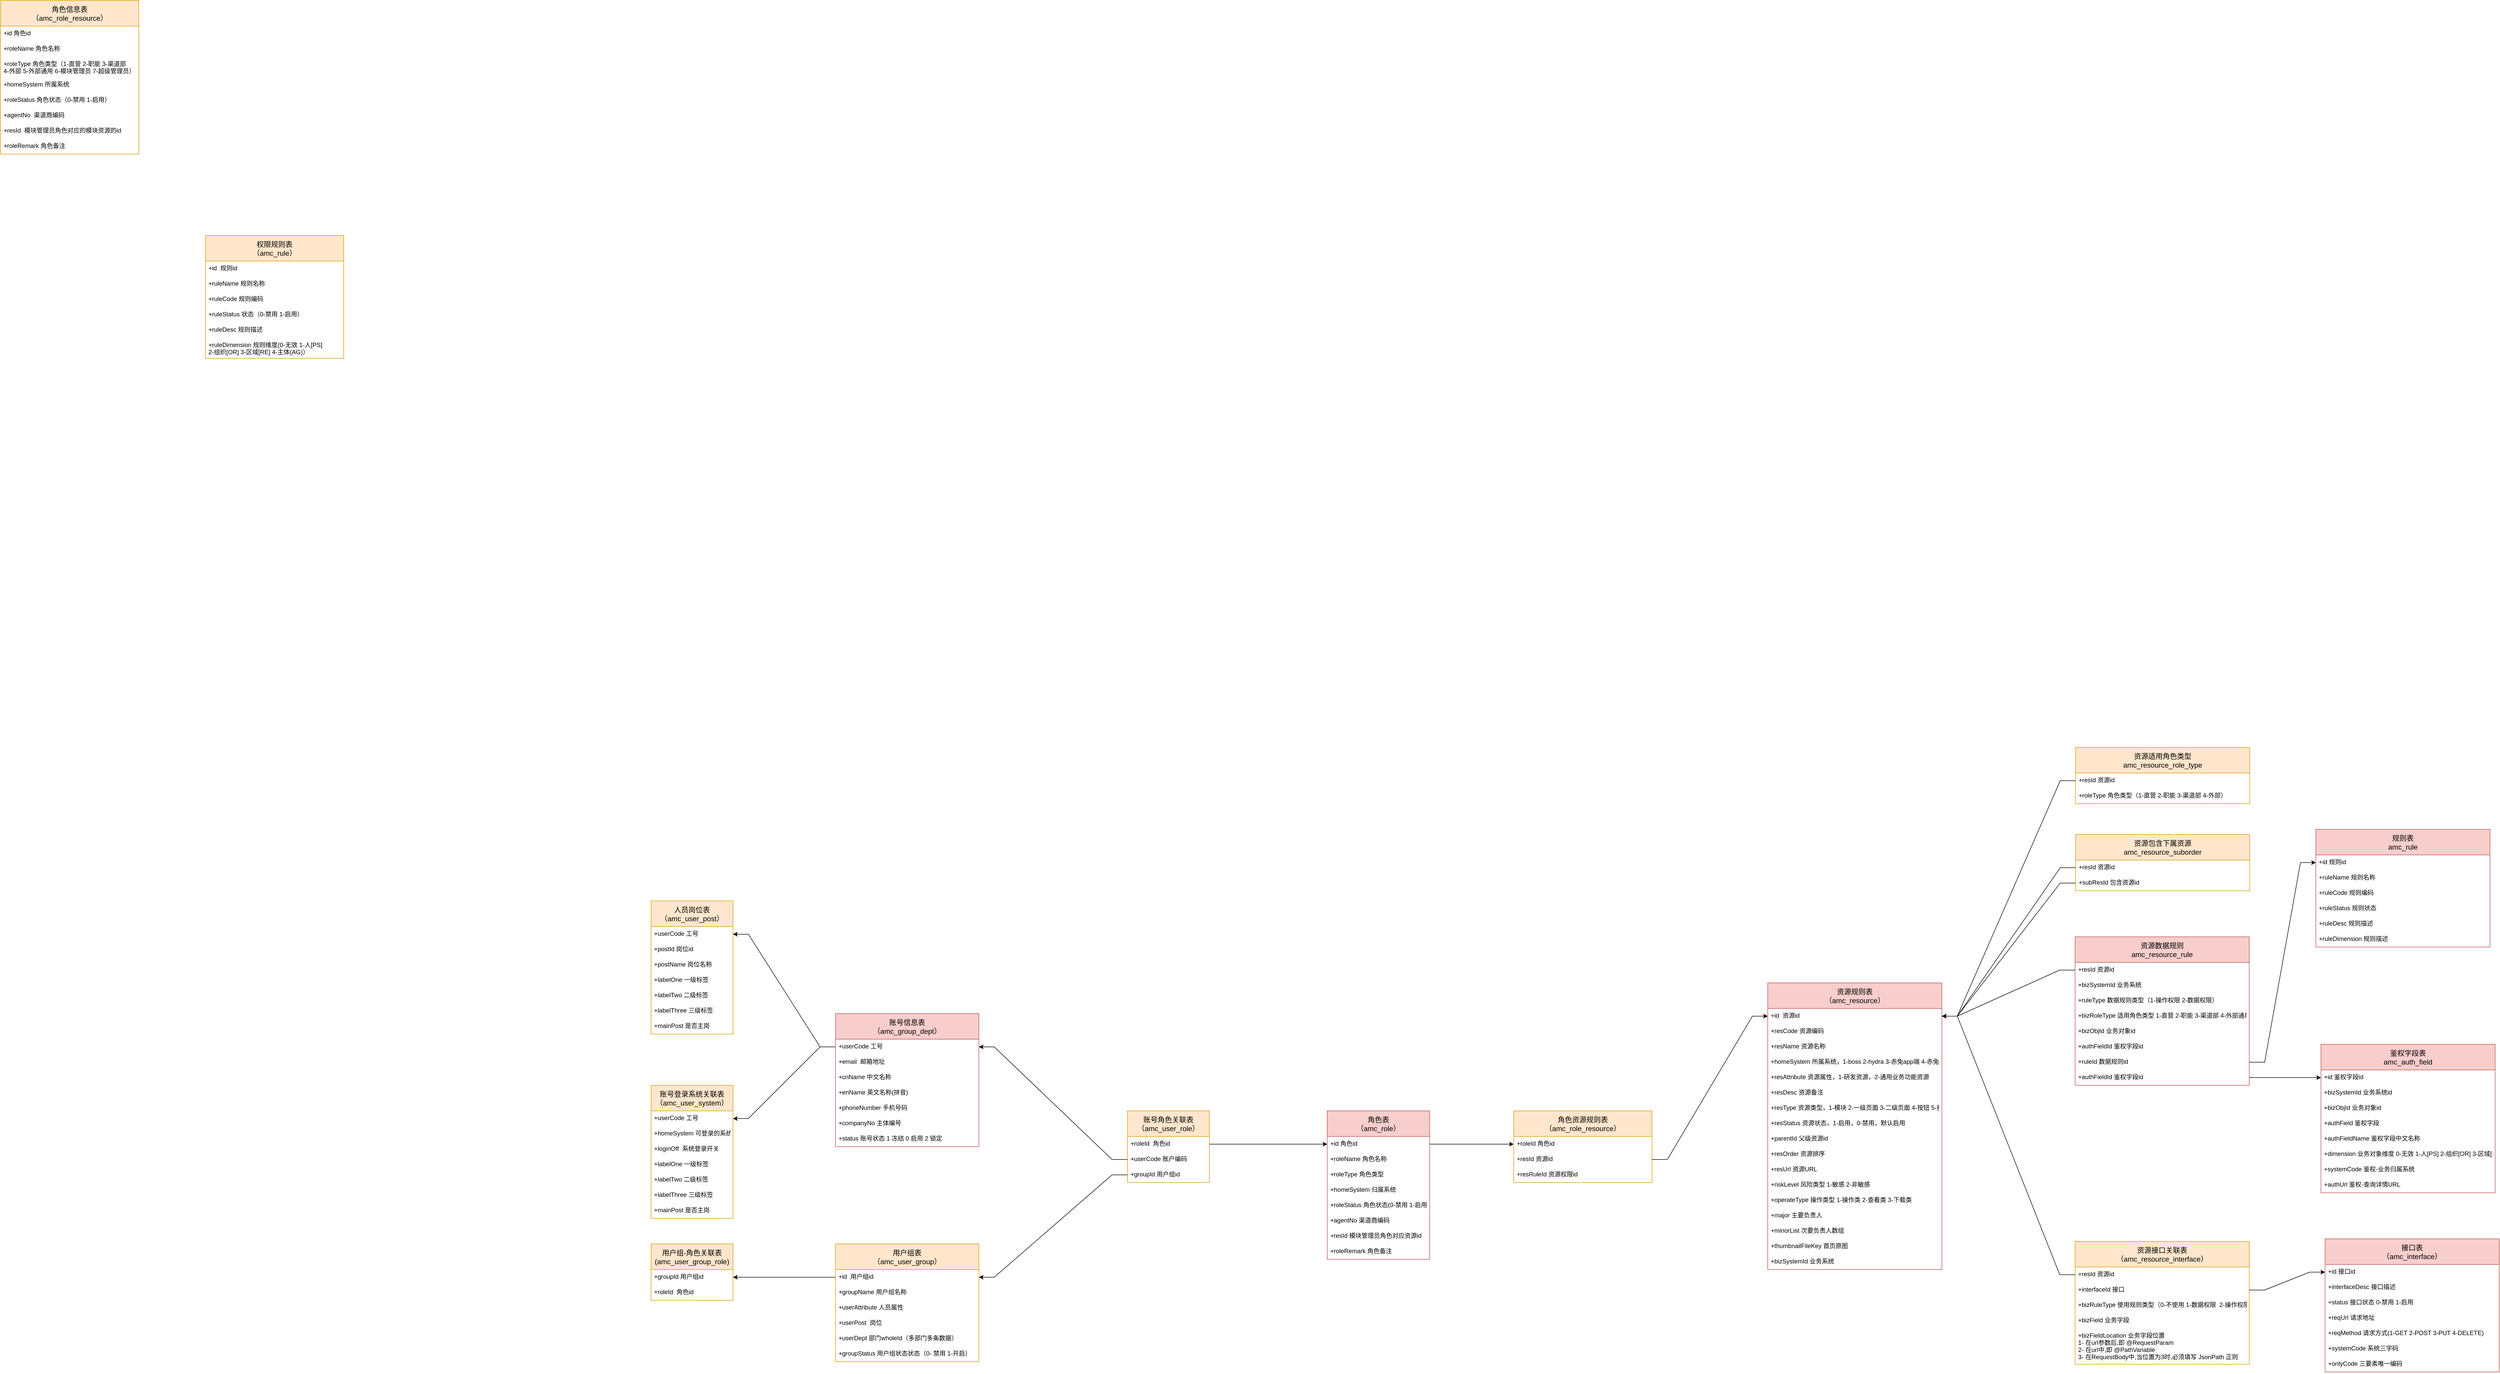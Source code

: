 <mxfile version="20.7.4" type="github">
  <diagram id="-9A7kYpHKUTulMZGhSV-" name="第 1 页">
    <mxGraphModel dx="3447" dy="3293" grid="1" gridSize="10" guides="1" tooltips="1" connect="1" arrows="1" fold="1" page="1" pageScale="1" pageWidth="827" pageHeight="1169" math="0" shadow="0">
      <root>
        <mxCell id="0" />
        <mxCell id="1" parent="0" />
        <mxCell id="b-EaO_gphr59r_hB4Qln-1" value="账号角色关联表&#xa;（amc_user_role）" style="swimlane;fontStyle=0;childLayout=stackLayout;horizontal=1;startSize=50;horizontalStack=0;resizeParent=1;resizeParentMax=0;resizeLast=0;collapsible=1;marginBottom=0;align=center;fontSize=14;fillColor=#ffe6cc;strokeColor=#d79b00;" parent="1" vertex="1">
          <mxGeometry x="630" y="700" width="160" height="140" as="geometry" />
        </mxCell>
        <mxCell id="b-EaO_gphr59r_hB4Qln-7" value="+roleId  角色id" style="text;strokeColor=none;fillColor=none;spacingLeft=4;spacingRight=4;overflow=hidden;rotatable=0;points=[[0,0.5],[1,0.5]];portConstraint=eastwest;fontSize=12;" parent="b-EaO_gphr59r_hB4Qln-1" vertex="1">
          <mxGeometry y="50" width="160" height="30" as="geometry" />
        </mxCell>
        <mxCell id="b-EaO_gphr59r_hB4Qln-2" value="+userCode 账户编码" style="text;strokeColor=none;fillColor=none;spacingLeft=4;spacingRight=4;overflow=hidden;rotatable=0;points=[[0,0.5],[1,0.5]];portConstraint=eastwest;fontSize=12;" parent="b-EaO_gphr59r_hB4Qln-1" vertex="1">
          <mxGeometry y="80" width="160" height="30" as="geometry" />
        </mxCell>
        <mxCell id="b-EaO_gphr59r_hB4Qln-12" value="+groupId 用户组id" style="text;strokeColor=none;fillColor=none;spacingLeft=4;spacingRight=4;overflow=hidden;rotatable=0;points=[[0,0.5],[1,0.5]];portConstraint=eastwest;fontSize=12;" parent="b-EaO_gphr59r_hB4Qln-1" vertex="1">
          <mxGeometry y="110" width="160" height="30" as="geometry" />
        </mxCell>
        <mxCell id="DFz6cAXaERrvMMqx2b_M-1" value="人员岗位表&#xa;（amc_user_post）" style="swimlane;fontStyle=0;childLayout=stackLayout;horizontal=1;startSize=50;horizontalStack=0;resizeParent=1;resizeParentMax=0;resizeLast=0;collapsible=1;marginBottom=0;align=center;fontSize=14;fillColor=#ffe6cc;strokeColor=#d79b00;" parent="1" vertex="1">
          <mxGeometry x="-300" y="290" width="160" height="260" as="geometry" />
        </mxCell>
        <mxCell id="DFz6cAXaERrvMMqx2b_M-2" value="+userCode 工号" style="text;strokeColor=none;fillColor=none;spacingLeft=4;spacingRight=4;overflow=hidden;rotatable=0;points=[[0,0.5],[1,0.5]];portConstraint=eastwest;fontSize=12;" parent="DFz6cAXaERrvMMqx2b_M-1" vertex="1">
          <mxGeometry y="50" width="160" height="30" as="geometry" />
        </mxCell>
        <mxCell id="DFz6cAXaERrvMMqx2b_M-3" value="+postId 岗位id" style="text;strokeColor=none;fillColor=none;spacingLeft=4;spacingRight=4;overflow=hidden;rotatable=0;points=[[0,0.5],[1,0.5]];portConstraint=eastwest;fontSize=12;" parent="DFz6cAXaERrvMMqx2b_M-1" vertex="1">
          <mxGeometry y="80" width="160" height="30" as="geometry" />
        </mxCell>
        <mxCell id="DFz6cAXaERrvMMqx2b_M-4" value="+postName 岗位名称" style="text;strokeColor=none;fillColor=none;spacingLeft=4;spacingRight=4;overflow=hidden;rotatable=0;points=[[0,0.5],[1,0.5]];portConstraint=eastwest;fontSize=12;" parent="DFz6cAXaERrvMMqx2b_M-1" vertex="1">
          <mxGeometry y="110" width="160" height="30" as="geometry" />
        </mxCell>
        <mxCell id="DFz6cAXaERrvMMqx2b_M-5" value="+labelOne 一级标签" style="text;strokeColor=none;fillColor=none;spacingLeft=4;spacingRight=4;overflow=hidden;rotatable=0;points=[[0,0.5],[1,0.5]];portConstraint=eastwest;fontSize=12;" parent="DFz6cAXaERrvMMqx2b_M-1" vertex="1">
          <mxGeometry y="140" width="160" height="30" as="geometry" />
        </mxCell>
        <mxCell id="DFz6cAXaERrvMMqx2b_M-6" value="+labelTwo 二级标签" style="text;strokeColor=none;fillColor=none;spacingLeft=4;spacingRight=4;overflow=hidden;rotatable=0;points=[[0,0.5],[1,0.5]];portConstraint=eastwest;fontSize=12;" parent="DFz6cAXaERrvMMqx2b_M-1" vertex="1">
          <mxGeometry y="170" width="160" height="30" as="geometry" />
        </mxCell>
        <mxCell id="DFz6cAXaERrvMMqx2b_M-8" value="+labelThree 三级标签" style="text;strokeColor=none;fillColor=none;spacingLeft=4;spacingRight=4;overflow=hidden;rotatable=0;points=[[0,0.5],[1,0.5]];portConstraint=eastwest;fontSize=12;" parent="DFz6cAXaERrvMMqx2b_M-1" vertex="1">
          <mxGeometry y="200" width="160" height="30" as="geometry" />
        </mxCell>
        <mxCell id="DFz6cAXaERrvMMqx2b_M-7" value="+mainPost 是否主岗" style="text;strokeColor=none;fillColor=none;spacingLeft=4;spacingRight=4;overflow=hidden;rotatable=0;points=[[0,0.5],[1,0.5]];portConstraint=eastwest;fontSize=12;" parent="DFz6cAXaERrvMMqx2b_M-1" vertex="1">
          <mxGeometry y="230" width="160" height="30" as="geometry" />
        </mxCell>
        <mxCell id="DFz6cAXaERrvMMqx2b_M-9" value="账号登录系统关联表&#xa;（amc_user_system）" style="swimlane;fontStyle=0;childLayout=stackLayout;horizontal=1;startSize=50;horizontalStack=0;resizeParent=1;resizeParentMax=0;resizeLast=0;collapsible=1;marginBottom=0;align=center;fontSize=14;fillColor=#ffe6cc;strokeColor=#d79b00;" parent="1" vertex="1">
          <mxGeometry x="-300" y="650" width="160" height="260" as="geometry" />
        </mxCell>
        <mxCell id="DFz6cAXaERrvMMqx2b_M-10" value="+userCode 工号" style="text;strokeColor=none;fillColor=none;spacingLeft=4;spacingRight=4;overflow=hidden;rotatable=0;points=[[0,0.5],[1,0.5]];portConstraint=eastwest;fontSize=12;" parent="DFz6cAXaERrvMMqx2b_M-9" vertex="1">
          <mxGeometry y="50" width="160" height="30" as="geometry" />
        </mxCell>
        <mxCell id="DFz6cAXaERrvMMqx2b_M-11" value="+homeSystem 可登录的系统" style="text;strokeColor=none;fillColor=none;spacingLeft=4;spacingRight=4;overflow=hidden;rotatable=0;points=[[0,0.5],[1,0.5]];portConstraint=eastwest;fontSize=12;" parent="DFz6cAXaERrvMMqx2b_M-9" vertex="1">
          <mxGeometry y="80" width="160" height="30" as="geometry" />
        </mxCell>
        <mxCell id="DFz6cAXaERrvMMqx2b_M-12" value="+loginOff  系统登录开关" style="text;strokeColor=none;fillColor=none;spacingLeft=4;spacingRight=4;overflow=hidden;rotatable=0;points=[[0,0.5],[1,0.5]];portConstraint=eastwest;fontSize=12;" parent="DFz6cAXaERrvMMqx2b_M-9" vertex="1">
          <mxGeometry y="110" width="160" height="30" as="geometry" />
        </mxCell>
        <mxCell id="DFz6cAXaERrvMMqx2b_M-13" value="+labelOne 一级标签" style="text;strokeColor=none;fillColor=none;spacingLeft=4;spacingRight=4;overflow=hidden;rotatable=0;points=[[0,0.5],[1,0.5]];portConstraint=eastwest;fontSize=12;" parent="DFz6cAXaERrvMMqx2b_M-9" vertex="1">
          <mxGeometry y="140" width="160" height="30" as="geometry" />
        </mxCell>
        <mxCell id="DFz6cAXaERrvMMqx2b_M-14" value="+labelTwo 二级标签" style="text;strokeColor=none;fillColor=none;spacingLeft=4;spacingRight=4;overflow=hidden;rotatable=0;points=[[0,0.5],[1,0.5]];portConstraint=eastwest;fontSize=12;" parent="DFz6cAXaERrvMMqx2b_M-9" vertex="1">
          <mxGeometry y="170" width="160" height="30" as="geometry" />
        </mxCell>
        <mxCell id="DFz6cAXaERrvMMqx2b_M-15" value="+labelThree 三级标签" style="text;strokeColor=none;fillColor=none;spacingLeft=4;spacingRight=4;overflow=hidden;rotatable=0;points=[[0,0.5],[1,0.5]];portConstraint=eastwest;fontSize=12;" parent="DFz6cAXaERrvMMqx2b_M-9" vertex="1">
          <mxGeometry y="200" width="160" height="30" as="geometry" />
        </mxCell>
        <mxCell id="DFz6cAXaERrvMMqx2b_M-16" value="+mainPost 是否主岗" style="text;strokeColor=none;fillColor=none;spacingLeft=4;spacingRight=4;overflow=hidden;rotatable=0;points=[[0,0.5],[1,0.5]];portConstraint=eastwest;fontSize=12;" parent="DFz6cAXaERrvMMqx2b_M-9" vertex="1">
          <mxGeometry y="230" width="160" height="30" as="geometry" />
        </mxCell>
        <mxCell id="DFz6cAXaERrvMMqx2b_M-17" value="用户组-角色关联表&#xa;(amc_user_group_role)" style="swimlane;fontStyle=0;childLayout=stackLayout;horizontal=1;startSize=50;horizontalStack=0;resizeParent=1;resizeParentMax=0;resizeLast=0;collapsible=1;marginBottom=0;align=center;fontSize=14;fillColor=#ffe6cc;strokeColor=#d79b00;" parent="1" vertex="1">
          <mxGeometry x="-300" y="960" width="160" height="110" as="geometry" />
        </mxCell>
        <mxCell id="DFz6cAXaERrvMMqx2b_M-18" value="+groupId 用户组id" style="text;strokeColor=none;fillColor=none;spacingLeft=4;spacingRight=4;overflow=hidden;rotatable=0;points=[[0,0.5],[1,0.5]];portConstraint=eastwest;fontSize=12;" parent="DFz6cAXaERrvMMqx2b_M-17" vertex="1">
          <mxGeometry y="50" width="160" height="30" as="geometry" />
        </mxCell>
        <mxCell id="DFz6cAXaERrvMMqx2b_M-19" value="+roleId  角色id" style="text;strokeColor=none;fillColor=none;spacingLeft=4;spacingRight=4;overflow=hidden;rotatable=0;points=[[0,0.5],[1,0.5]];portConstraint=eastwest;fontSize=12;" parent="DFz6cAXaERrvMMqx2b_M-17" vertex="1">
          <mxGeometry y="80" width="160" height="30" as="geometry" />
        </mxCell>
        <mxCell id="DFz6cAXaERrvMMqx2b_M-25" value="用户组表&#xa;（amc_user_group）" style="swimlane;fontStyle=0;childLayout=stackLayout;horizontal=1;startSize=50;horizontalStack=0;resizeParent=1;resizeParentMax=0;resizeLast=0;collapsible=1;marginBottom=0;align=center;fontSize=14;fillColor=#ffe6cc;strokeColor=#d79b00;" parent="1" vertex="1">
          <mxGeometry x="60" y="960" width="280" height="230" as="geometry" />
        </mxCell>
        <mxCell id="DFz6cAXaERrvMMqx2b_M-55" value="+id  用户组id" style="text;strokeColor=none;fillColor=none;spacingLeft=4;spacingRight=4;overflow=hidden;rotatable=0;points=[[0,0.5],[1,0.5]];portConstraint=eastwest;fontSize=12;" parent="DFz6cAXaERrvMMqx2b_M-25" vertex="1">
          <mxGeometry y="50" width="280" height="30" as="geometry" />
        </mxCell>
        <mxCell id="DFz6cAXaERrvMMqx2b_M-26" value="+groupName 用户组名称" style="text;strokeColor=none;fillColor=none;spacingLeft=4;spacingRight=4;overflow=hidden;rotatable=0;points=[[0,0.5],[1,0.5]];portConstraint=eastwest;fontSize=12;" parent="DFz6cAXaERrvMMqx2b_M-25" vertex="1">
          <mxGeometry y="80" width="280" height="30" as="geometry" />
        </mxCell>
        <mxCell id="DFz6cAXaERrvMMqx2b_M-27" value="+userAttribute 人员属性" style="text;strokeColor=none;fillColor=none;spacingLeft=4;spacingRight=4;overflow=hidden;rotatable=0;points=[[0,0.5],[1,0.5]];portConstraint=eastwest;fontSize=12;" parent="DFz6cAXaERrvMMqx2b_M-25" vertex="1">
          <mxGeometry y="110" width="280" height="30" as="geometry" />
        </mxCell>
        <mxCell id="DFz6cAXaERrvMMqx2b_M-28" value="+userPost  岗位" style="text;strokeColor=none;fillColor=none;spacingLeft=4;spacingRight=4;overflow=hidden;rotatable=0;points=[[0,0.5],[1,0.5]];portConstraint=eastwest;fontSize=12;" parent="DFz6cAXaERrvMMqx2b_M-25" vertex="1">
          <mxGeometry y="140" width="280" height="30" as="geometry" />
        </mxCell>
        <mxCell id="DFz6cAXaERrvMMqx2b_M-29" value="+userDept 部门wholeId（多部门多条数据）" style="text;strokeColor=none;fillColor=none;spacingLeft=4;spacingRight=4;overflow=hidden;rotatable=0;points=[[0,0.5],[1,0.5]];portConstraint=eastwest;fontSize=12;" parent="DFz6cAXaERrvMMqx2b_M-25" vertex="1">
          <mxGeometry y="170" width="280" height="30" as="geometry" />
        </mxCell>
        <mxCell id="DFz6cAXaERrvMMqx2b_M-31" value="+groupStatus 用户组状态状态（0- 禁用 1-开启）" style="text;strokeColor=none;fillColor=none;spacingLeft=4;spacingRight=4;overflow=hidden;rotatable=0;points=[[0,0.5],[1,0.5]];portConstraint=eastwest;fontSize=12;" parent="DFz6cAXaERrvMMqx2b_M-25" vertex="1">
          <mxGeometry y="200" width="280" height="30" as="geometry" />
        </mxCell>
        <mxCell id="DFz6cAXaERrvMMqx2b_M-47" value="账号信息表&#xa;（amc_group_dept）" style="swimlane;fontStyle=0;childLayout=stackLayout;horizontal=1;startSize=50;horizontalStack=0;resizeParent=1;resizeParentMax=0;resizeLast=0;collapsible=1;marginBottom=0;align=center;fontSize=14;fillColor=#f8cecc;strokeColor=#b85450;" parent="1" vertex="1">
          <mxGeometry x="60" y="510" width="280" height="260" as="geometry" />
        </mxCell>
        <mxCell id="DFz6cAXaERrvMMqx2b_M-48" value="+userCode 工号" style="text;strokeColor=none;fillColor=none;spacingLeft=4;spacingRight=4;overflow=hidden;rotatable=0;points=[[0,0.5],[1,0.5]];portConstraint=eastwest;fontSize=12;" parent="DFz6cAXaERrvMMqx2b_M-47" vertex="1">
          <mxGeometry y="50" width="280" height="30" as="geometry" />
        </mxCell>
        <mxCell id="DFz6cAXaERrvMMqx2b_M-49" value="+email  邮箱地址" style="text;strokeColor=none;fillColor=none;spacingLeft=4;spacingRight=4;overflow=hidden;rotatable=0;points=[[0,0.5],[1,0.5]];portConstraint=eastwest;fontSize=12;" parent="DFz6cAXaERrvMMqx2b_M-47" vertex="1">
          <mxGeometry y="80" width="280" height="30" as="geometry" />
        </mxCell>
        <mxCell id="DFz6cAXaERrvMMqx2b_M-50" value="+cnName 中文名称" style="text;strokeColor=none;fillColor=none;spacingLeft=4;spacingRight=4;overflow=hidden;rotatable=0;points=[[0,0.5],[1,0.5]];portConstraint=eastwest;fontSize=12;" parent="DFz6cAXaERrvMMqx2b_M-47" vertex="1">
          <mxGeometry y="110" width="280" height="30" as="geometry" />
        </mxCell>
        <mxCell id="DFz6cAXaERrvMMqx2b_M-51" value="+enName 英文名称(拼音)" style="text;strokeColor=none;fillColor=none;spacingLeft=4;spacingRight=4;overflow=hidden;rotatable=0;points=[[0,0.5],[1,0.5]];portConstraint=eastwest;fontSize=12;" parent="DFz6cAXaERrvMMqx2b_M-47" vertex="1">
          <mxGeometry y="140" width="280" height="30" as="geometry" />
        </mxCell>
        <mxCell id="DFz6cAXaERrvMMqx2b_M-52" value="+phoneNumber 手机号码" style="text;strokeColor=none;fillColor=none;spacingLeft=4;spacingRight=4;overflow=hidden;rotatable=0;points=[[0,0.5],[1,0.5]];portConstraint=eastwest;fontSize=12;" parent="DFz6cAXaERrvMMqx2b_M-47" vertex="1">
          <mxGeometry y="170" width="280" height="30" as="geometry" />
        </mxCell>
        <mxCell id="DFz6cAXaERrvMMqx2b_M-53" value="+companyNo 主体编号" style="text;strokeColor=none;fillColor=none;spacingLeft=4;spacingRight=4;overflow=hidden;rotatable=0;points=[[0,0.5],[1,0.5]];portConstraint=eastwest;fontSize=12;" parent="DFz6cAXaERrvMMqx2b_M-47" vertex="1">
          <mxGeometry y="200" width="280" height="30" as="geometry" />
        </mxCell>
        <mxCell id="DFz6cAXaERrvMMqx2b_M-54" value="+status 账号状态 1 冻结 0 启用 2 锁定" style="text;strokeColor=none;fillColor=none;spacingLeft=4;spacingRight=4;overflow=hidden;rotatable=0;points=[[0,0.5],[1,0.5]];portConstraint=eastwest;fontSize=12;" parent="DFz6cAXaERrvMMqx2b_M-47" vertex="1">
          <mxGeometry y="230" width="280" height="30" as="geometry" />
        </mxCell>
        <mxCell id="DFz6cAXaERrvMMqx2b_M-61" value="权限规则表&#xa;（amc_rule）" style="swimlane;fontStyle=0;childLayout=stackLayout;horizontal=1;startSize=50;horizontalStack=0;resizeParent=1;resizeParentMax=0;resizeLast=0;collapsible=1;marginBottom=0;align=center;fontSize=14;fillColor=#ffe6cc;strokeColor=#d79b00;" parent="1" vertex="1">
          <mxGeometry x="-1170" y="-1010" width="270" height="240" as="geometry" />
        </mxCell>
        <mxCell id="DFz6cAXaERrvMMqx2b_M-69" value="+id  规则id" style="text;strokeColor=none;fillColor=none;spacingLeft=4;spacingRight=4;overflow=hidden;rotatable=0;points=[[0,0.5],[1,0.5]];portConstraint=eastwest;fontSize=12;" parent="DFz6cAXaERrvMMqx2b_M-61" vertex="1">
          <mxGeometry y="50" width="270" height="30" as="geometry" />
        </mxCell>
        <mxCell id="DFz6cAXaERrvMMqx2b_M-62" value="+ruleName 规则名称" style="text;strokeColor=none;fillColor=none;spacingLeft=4;spacingRight=4;overflow=hidden;rotatable=0;points=[[0,0.5],[1,0.5]];portConstraint=eastwest;fontSize=12;" parent="DFz6cAXaERrvMMqx2b_M-61" vertex="1">
          <mxGeometry y="80" width="270" height="30" as="geometry" />
        </mxCell>
        <mxCell id="DFz6cAXaERrvMMqx2b_M-63" value="+ruleCode 规则编码" style="text;strokeColor=none;fillColor=none;spacingLeft=4;spacingRight=4;overflow=hidden;rotatable=0;points=[[0,0.5],[1,0.5]];portConstraint=eastwest;fontSize=12;" parent="DFz6cAXaERrvMMqx2b_M-61" vertex="1">
          <mxGeometry y="110" width="270" height="30" as="geometry" />
        </mxCell>
        <mxCell id="DFz6cAXaERrvMMqx2b_M-64" value="+ruleStatus 状态（0-禁用 1-启用）" style="text;strokeColor=none;fillColor=none;spacingLeft=4;spacingRight=4;overflow=hidden;rotatable=0;points=[[0,0.5],[1,0.5]];portConstraint=eastwest;fontSize=12;" parent="DFz6cAXaERrvMMqx2b_M-61" vertex="1">
          <mxGeometry y="140" width="270" height="30" as="geometry" />
        </mxCell>
        <mxCell id="DFz6cAXaERrvMMqx2b_M-65" value="+ruleDesc 规则描述" style="text;strokeColor=none;fillColor=none;spacingLeft=4;spacingRight=4;overflow=hidden;rotatable=0;points=[[0,0.5],[1,0.5]];portConstraint=eastwest;fontSize=12;" parent="DFz6cAXaERrvMMqx2b_M-61" vertex="1">
          <mxGeometry y="170" width="270" height="30" as="geometry" />
        </mxCell>
        <mxCell id="DFz6cAXaERrvMMqx2b_M-66" value="+ruleDimension 规则维度(0-无效 1-人[PS] &#xa;2-组织[OR] 3-区域[RE] 4-主体(AG)）" style="text;strokeColor=none;fillColor=none;spacingLeft=4;spacingRight=4;overflow=hidden;rotatable=0;points=[[0,0.5],[1,0.5]];portConstraint=eastwest;fontSize=12;" parent="DFz6cAXaERrvMMqx2b_M-61" vertex="1">
          <mxGeometry y="200" width="270" height="40" as="geometry" />
        </mxCell>
        <mxCell id="DFz6cAXaERrvMMqx2b_M-70" value="角色资源规则表&#xa;（amc_role_resource）" style="swimlane;fontStyle=0;childLayout=stackLayout;horizontal=1;startSize=50;horizontalStack=0;resizeParent=1;resizeParentMax=0;resizeLast=0;collapsible=1;marginBottom=0;align=center;fontSize=14;fillColor=#ffe6cc;strokeColor=#d79b00;" parent="1" vertex="1">
          <mxGeometry x="1384" y="700" width="270" height="140" as="geometry" />
        </mxCell>
        <mxCell id="DFz6cAXaERrvMMqx2b_M-71" value="+roleId 角色id" style="text;strokeColor=none;fillColor=none;spacingLeft=4;spacingRight=4;overflow=hidden;rotatable=0;points=[[0,0.5],[1,0.5]];portConstraint=eastwest;fontSize=12;" parent="DFz6cAXaERrvMMqx2b_M-70" vertex="1">
          <mxGeometry y="50" width="270" height="30" as="geometry" />
        </mxCell>
        <mxCell id="DFz6cAXaERrvMMqx2b_M-72" value="+resId 资源id" style="text;strokeColor=none;fillColor=none;spacingLeft=4;spacingRight=4;overflow=hidden;rotatable=0;points=[[0,0.5],[1,0.5]];portConstraint=eastwest;fontSize=12;" parent="DFz6cAXaERrvMMqx2b_M-70" vertex="1">
          <mxGeometry y="80" width="270" height="30" as="geometry" />
        </mxCell>
        <mxCell id="DFz6cAXaERrvMMqx2b_M-73" value="+resRuleId 资源权限id" style="text;strokeColor=none;fillColor=none;spacingLeft=4;spacingRight=4;overflow=hidden;rotatable=0;points=[[0,0.5],[1,0.5]];portConstraint=eastwest;fontSize=12;" parent="DFz6cAXaERrvMMqx2b_M-70" vertex="1">
          <mxGeometry y="110" width="270" height="30" as="geometry" />
        </mxCell>
        <mxCell id="DFz6cAXaERrvMMqx2b_M-77" value="角色信息表&#xa;（amc_role_resource）" style="swimlane;fontStyle=0;childLayout=stackLayout;horizontal=1;startSize=50;horizontalStack=0;resizeParent=1;resizeParentMax=0;resizeLast=0;collapsible=1;marginBottom=0;align=center;fontSize=14;fillColor=#ffe6cc;strokeColor=#d79b00;" parent="1" vertex="1">
          <mxGeometry x="-1570" y="-1469" width="270" height="300" as="geometry" />
        </mxCell>
        <mxCell id="DFz6cAXaERrvMMqx2b_M-78" value="+id 角色id" style="text;strokeColor=none;fillColor=none;spacingLeft=4;spacingRight=4;overflow=hidden;rotatable=0;points=[[0,0.5],[1,0.5]];portConstraint=eastwest;fontSize=12;" parent="DFz6cAXaERrvMMqx2b_M-77" vertex="1">
          <mxGeometry y="50" width="270" height="30" as="geometry" />
        </mxCell>
        <mxCell id="DFz6cAXaERrvMMqx2b_M-79" value="+roleName 角色名称" style="text;strokeColor=none;fillColor=none;spacingLeft=4;spacingRight=4;overflow=hidden;rotatable=0;points=[[0,0.5],[1,0.5]];portConstraint=eastwest;fontSize=12;" parent="DFz6cAXaERrvMMqx2b_M-77" vertex="1">
          <mxGeometry y="80" width="270" height="30" as="geometry" />
        </mxCell>
        <mxCell id="DFz6cAXaERrvMMqx2b_M-80" value="+roleType 角色类型（1-直营 2-职能 3-渠道部 &#xa;4-外部 5-外部通用 6-模块管理员 7-超级管理员）" style="text;strokeColor=none;fillColor=none;spacingLeft=4;spacingRight=4;overflow=hidden;rotatable=0;points=[[0,0.5],[1,0.5]];portConstraint=eastwest;fontSize=12;" parent="DFz6cAXaERrvMMqx2b_M-77" vertex="1">
          <mxGeometry y="110" width="270" height="40" as="geometry" />
        </mxCell>
        <mxCell id="DFz6cAXaERrvMMqx2b_M-82" value="+homeSystem 所属系统" style="text;strokeColor=none;fillColor=none;spacingLeft=4;spacingRight=4;overflow=hidden;rotatable=0;points=[[0,0.5],[1,0.5]];portConstraint=eastwest;fontSize=12;" parent="DFz6cAXaERrvMMqx2b_M-77" vertex="1">
          <mxGeometry y="150" width="270" height="30" as="geometry" />
        </mxCell>
        <mxCell id="DFz6cAXaERrvMMqx2b_M-83" value="+roleStatus 角色状态（0-禁用 1-启用） " style="text;strokeColor=none;fillColor=none;spacingLeft=4;spacingRight=4;overflow=hidden;rotatable=0;points=[[0,0.5],[1,0.5]];portConstraint=eastwest;fontSize=12;" parent="DFz6cAXaERrvMMqx2b_M-77" vertex="1">
          <mxGeometry y="180" width="270" height="30" as="geometry" />
        </mxCell>
        <mxCell id="DFz6cAXaERrvMMqx2b_M-84" value="+agentNo  渠道商编码" style="text;strokeColor=none;fillColor=none;spacingLeft=4;spacingRight=4;overflow=hidden;rotatable=0;points=[[0,0.5],[1,0.5]];portConstraint=eastwest;fontSize=12;" parent="DFz6cAXaERrvMMqx2b_M-77" vertex="1">
          <mxGeometry y="210" width="270" height="30" as="geometry" />
        </mxCell>
        <mxCell id="DFz6cAXaERrvMMqx2b_M-85" value="+resId  模块管理员角色对应的模块资源的id" style="text;strokeColor=none;fillColor=none;spacingLeft=4;spacingRight=4;overflow=hidden;rotatable=0;points=[[0,0.5],[1,0.5]];portConstraint=eastwest;fontSize=12;" parent="DFz6cAXaERrvMMqx2b_M-77" vertex="1">
          <mxGeometry y="240" width="270" height="30" as="geometry" />
        </mxCell>
        <mxCell id="DFz6cAXaERrvMMqx2b_M-86" value="+roleRemark 角色备注" style="text;strokeColor=none;fillColor=none;spacingLeft=4;spacingRight=4;overflow=hidden;rotatable=0;points=[[0,0.5],[1,0.5]];portConstraint=eastwest;fontSize=12;" parent="DFz6cAXaERrvMMqx2b_M-77" vertex="1">
          <mxGeometry y="270" width="270" height="30" as="geometry" />
        </mxCell>
        <mxCell id="qNeUBVr2MfucxFmbfPrf-8" value="角色表&#xa;（amc_role）" style="swimlane;fontStyle=0;childLayout=stackLayout;horizontal=1;startSize=50;horizontalStack=0;resizeParent=1;resizeParentMax=0;resizeLast=0;collapsible=1;marginBottom=0;align=center;fontSize=14;fillColor=#f8cecc;strokeColor=#b85450;" parent="1" vertex="1">
          <mxGeometry x="1020" y="700" width="200" height="290" as="geometry" />
        </mxCell>
        <mxCell id="qNeUBVr2MfucxFmbfPrf-18" value="+id 角色id" style="text;strokeColor=none;fillColor=none;spacingLeft=4;spacingRight=4;overflow=hidden;rotatable=0;points=[[0,0.5],[1,0.5]];portConstraint=eastwest;fontSize=12;" parent="qNeUBVr2MfucxFmbfPrf-8" vertex="1">
          <mxGeometry y="50" width="200" height="30" as="geometry" />
        </mxCell>
        <mxCell id="qNeUBVr2MfucxFmbfPrf-9" value="+roleName 角色名称" style="text;strokeColor=none;fillColor=none;spacingLeft=4;spacingRight=4;overflow=hidden;rotatable=0;points=[[0,0.5],[1,0.5]];portConstraint=eastwest;fontSize=12;" parent="qNeUBVr2MfucxFmbfPrf-8" vertex="1">
          <mxGeometry y="80" width="200" height="30" as="geometry" />
        </mxCell>
        <mxCell id="qNeUBVr2MfucxFmbfPrf-10" value="+roleType 角色类型" style="text;strokeColor=none;fillColor=none;spacingLeft=4;spacingRight=4;overflow=hidden;rotatable=0;points=[[0,0.5],[1,0.5]];portConstraint=eastwest;fontSize=12;" parent="qNeUBVr2MfucxFmbfPrf-8" vertex="1">
          <mxGeometry y="110" width="200" height="30" as="geometry" />
        </mxCell>
        <mxCell id="qNeUBVr2MfucxFmbfPrf-11" value="+homeSystem 归属系统" style="text;strokeColor=none;fillColor=none;spacingLeft=4;spacingRight=4;overflow=hidden;rotatable=0;points=[[0,0.5],[1,0.5]];portConstraint=eastwest;fontSize=12;" parent="qNeUBVr2MfucxFmbfPrf-8" vertex="1">
          <mxGeometry y="140" width="200" height="30" as="geometry" />
        </mxCell>
        <mxCell id="qNeUBVr2MfucxFmbfPrf-16" value="+roleStatus 角色状态(0-禁用 1-启用)" style="text;strokeColor=none;fillColor=none;spacingLeft=4;spacingRight=4;overflow=hidden;rotatable=0;points=[[0,0.5],[1,0.5]];portConstraint=eastwest;fontSize=12;" parent="qNeUBVr2MfucxFmbfPrf-8" vertex="1">
          <mxGeometry y="170" width="200" height="30" as="geometry" />
        </mxCell>
        <mxCell id="qNeUBVr2MfucxFmbfPrf-17" value="+agentNo 渠道商编码" style="text;strokeColor=none;fillColor=none;spacingLeft=4;spacingRight=4;overflow=hidden;rotatable=0;points=[[0,0.5],[1,0.5]];portConstraint=eastwest;fontSize=12;" parent="qNeUBVr2MfucxFmbfPrf-8" vertex="1">
          <mxGeometry y="200" width="200" height="30" as="geometry" />
        </mxCell>
        <mxCell id="qNeUBVr2MfucxFmbfPrf-14" value="+resId 模块管理员角色对应资源id" style="text;strokeColor=none;fillColor=none;spacingLeft=4;spacingRight=4;overflow=hidden;rotatable=0;points=[[0,0.5],[1,0.5]];portConstraint=eastwest;fontSize=12;" parent="qNeUBVr2MfucxFmbfPrf-8" vertex="1">
          <mxGeometry y="230" width="200" height="30" as="geometry" />
        </mxCell>
        <mxCell id="qNeUBVr2MfucxFmbfPrf-15" value="+roleRemark 角色备注" style="text;strokeColor=none;fillColor=none;spacingLeft=4;spacingRight=4;overflow=hidden;rotatable=0;points=[[0,0.5],[1,0.5]];portConstraint=eastwest;fontSize=12;" parent="qNeUBVr2MfucxFmbfPrf-8" vertex="1">
          <mxGeometry y="260" width="200" height="30" as="geometry" />
        </mxCell>
        <mxCell id="qNeUBVr2MfucxFmbfPrf-22" style="edgeStyle=entityRelationEdgeStyle;rounded=0;orthogonalLoop=1;jettySize=auto;html=1;exitX=0;exitY=0.5;exitDx=0;exitDy=0;entryX=1;entryY=0.5;entryDx=0;entryDy=0;" parent="1" source="DFz6cAXaERrvMMqx2b_M-48" target="DFz6cAXaERrvMMqx2b_M-2" edge="1">
          <mxGeometry relative="1" as="geometry" />
        </mxCell>
        <mxCell id="qNeUBVr2MfucxFmbfPrf-23" style="edgeStyle=entityRelationEdgeStyle;rounded=0;orthogonalLoop=1;jettySize=auto;html=1;exitX=0;exitY=0.5;exitDx=0;exitDy=0;entryX=1;entryY=0.5;entryDx=0;entryDy=0;" parent="1" source="DFz6cAXaERrvMMqx2b_M-48" target="DFz6cAXaERrvMMqx2b_M-10" edge="1">
          <mxGeometry relative="1" as="geometry" />
        </mxCell>
        <mxCell id="qNeUBVr2MfucxFmbfPrf-25" style="edgeStyle=entityRelationEdgeStyle;rounded=0;orthogonalLoop=1;jettySize=auto;html=1;exitX=0;exitY=0.5;exitDx=0;exitDy=0;entryX=1;entryY=0.5;entryDx=0;entryDy=0;" parent="1" source="b-EaO_gphr59r_hB4Qln-2" target="DFz6cAXaERrvMMqx2b_M-48" edge="1">
          <mxGeometry relative="1" as="geometry" />
        </mxCell>
        <mxCell id="qNeUBVr2MfucxFmbfPrf-26" style="edgeStyle=entityRelationEdgeStyle;rounded=0;orthogonalLoop=1;jettySize=auto;html=1;exitX=0;exitY=0.5;exitDx=0;exitDy=0;entryX=1;entryY=0.5;entryDx=0;entryDy=0;" parent="1" source="b-EaO_gphr59r_hB4Qln-12" target="DFz6cAXaERrvMMqx2b_M-55" edge="1">
          <mxGeometry relative="1" as="geometry" />
        </mxCell>
        <mxCell id="qNeUBVr2MfucxFmbfPrf-27" style="edgeStyle=entityRelationEdgeStyle;rounded=0;orthogonalLoop=1;jettySize=auto;html=1;exitX=0;exitY=0.5;exitDx=0;exitDy=0;entryX=1;entryY=0.5;entryDx=0;entryDy=0;" parent="1" source="DFz6cAXaERrvMMqx2b_M-55" target="DFz6cAXaERrvMMqx2b_M-18" edge="1">
          <mxGeometry relative="1" as="geometry" />
        </mxCell>
        <mxCell id="qNeUBVr2MfucxFmbfPrf-28" style="edgeStyle=entityRelationEdgeStyle;rounded=0;orthogonalLoop=1;jettySize=auto;html=1;exitX=1;exitY=0.5;exitDx=0;exitDy=0;entryX=0;entryY=0.5;entryDx=0;entryDy=0;" parent="1" source="b-EaO_gphr59r_hB4Qln-7" target="qNeUBVr2MfucxFmbfPrf-18" edge="1">
          <mxGeometry relative="1" as="geometry" />
        </mxCell>
        <mxCell id="qNeUBVr2MfucxFmbfPrf-29" style="edgeStyle=entityRelationEdgeStyle;rounded=0;orthogonalLoop=1;jettySize=auto;html=1;exitX=1;exitY=0.5;exitDx=0;exitDy=0;entryX=0;entryY=0.5;entryDx=0;entryDy=0;" parent="1" source="qNeUBVr2MfucxFmbfPrf-18" target="DFz6cAXaERrvMMqx2b_M-71" edge="1">
          <mxGeometry relative="1" as="geometry" />
        </mxCell>
        <mxCell id="qNeUBVr2MfucxFmbfPrf-30" value="资源规则表&#xa;（amc_resource）" style="swimlane;fontStyle=0;childLayout=stackLayout;horizontal=1;startSize=50;horizontalStack=0;resizeParent=1;resizeParentMax=0;resizeLast=0;collapsible=1;marginBottom=0;align=center;fontSize=14;fillColor=#f8cecc;strokeColor=#b85450;" parent="1" vertex="1">
          <mxGeometry x="1880" y="450" width="340" height="560" as="geometry" />
        </mxCell>
        <mxCell id="qNeUBVr2MfucxFmbfPrf-31" value="+id  资源id" style="text;strokeColor=none;fillColor=none;spacingLeft=4;spacingRight=4;overflow=hidden;rotatable=0;points=[[0,0.5],[1,0.5]];portConstraint=eastwest;fontSize=12;" parent="qNeUBVr2MfucxFmbfPrf-30" vertex="1">
          <mxGeometry y="50" width="340" height="30" as="geometry" />
        </mxCell>
        <mxCell id="qNeUBVr2MfucxFmbfPrf-34" value="+resCode 资源编码" style="text;strokeColor=none;fillColor=none;spacingLeft=4;spacingRight=4;overflow=hidden;rotatable=0;points=[[0,0.5],[1,0.5]];portConstraint=eastwest;fontSize=12;" parent="qNeUBVr2MfucxFmbfPrf-30" vertex="1">
          <mxGeometry y="80" width="340" height="30" as="geometry" />
        </mxCell>
        <mxCell id="qNeUBVr2MfucxFmbfPrf-32" value="+resName 资源名称" style="text;strokeColor=none;fillColor=none;spacingLeft=4;spacingRight=4;overflow=hidden;rotatable=0;points=[[0,0.5],[1,0.5]];portConstraint=eastwest;fontSize=12;" parent="qNeUBVr2MfucxFmbfPrf-30" vertex="1">
          <mxGeometry y="110" width="340" height="30" as="geometry" />
        </mxCell>
        <mxCell id="qNeUBVr2MfucxFmbfPrf-33" value="+homeSystem 所属系统，1-boss 2-hydra 3-赤兔app端 4-赤兔PC端 5-鲁班" style="text;strokeColor=none;fillColor=none;spacingLeft=4;spacingRight=4;overflow=hidden;rotatable=0;points=[[0,0.5],[1,0.5]];portConstraint=eastwest;fontSize=12;" parent="qNeUBVr2MfucxFmbfPrf-30" vertex="1">
          <mxGeometry y="140" width="340" height="30" as="geometry" />
        </mxCell>
        <mxCell id="qNeUBVr2MfucxFmbfPrf-36" value="+resAttribute 资源属性，1-研发资源，2-通用业务功能资源" style="text;strokeColor=none;fillColor=none;spacingLeft=4;spacingRight=4;overflow=hidden;rotatable=0;points=[[0,0.5],[1,0.5]];portConstraint=eastwest;fontSize=12;" parent="qNeUBVr2MfucxFmbfPrf-30" vertex="1">
          <mxGeometry y="170" width="340" height="30" as="geometry" />
        </mxCell>
        <mxCell id="qNeUBVr2MfucxFmbfPrf-38" value="+resDesc 资源备注" style="text;strokeColor=none;fillColor=none;spacingLeft=4;spacingRight=4;overflow=hidden;rotatable=0;points=[[0,0.5],[1,0.5]];portConstraint=eastwest;fontSize=12;" parent="qNeUBVr2MfucxFmbfPrf-30" vertex="1">
          <mxGeometry y="200" width="340" height="30" as="geometry" />
        </mxCell>
        <mxCell id="qNeUBVr2MfucxFmbfPrf-39" value="+resType 资源类型，1-模块 2-一级页面 3-二级页面 4-按钮 5-接口" style="text;strokeColor=none;fillColor=none;spacingLeft=4;spacingRight=4;overflow=hidden;rotatable=0;points=[[0,0.5],[1,0.5]];portConstraint=eastwest;fontSize=12;" parent="qNeUBVr2MfucxFmbfPrf-30" vertex="1">
          <mxGeometry y="230" width="340" height="30" as="geometry" />
        </mxCell>
        <mxCell id="qNeUBVr2MfucxFmbfPrf-37" value="+resStatus 资源状态，1-启用，0-禁用，默认启用" style="text;strokeColor=none;fillColor=none;spacingLeft=4;spacingRight=4;overflow=hidden;rotatable=0;points=[[0,0.5],[1,0.5]];portConstraint=eastwest;fontSize=12;" parent="qNeUBVr2MfucxFmbfPrf-30" vertex="1">
          <mxGeometry y="260" width="340" height="30" as="geometry" />
        </mxCell>
        <mxCell id="qNeUBVr2MfucxFmbfPrf-35" value="+parentId 父级资源id" style="text;strokeColor=none;fillColor=none;spacingLeft=4;spacingRight=4;overflow=hidden;rotatable=0;points=[[0,0.5],[1,0.5]];portConstraint=eastwest;fontSize=12;" parent="qNeUBVr2MfucxFmbfPrf-30" vertex="1">
          <mxGeometry y="290" width="340" height="30" as="geometry" />
        </mxCell>
        <mxCell id="qNeUBVr2MfucxFmbfPrf-41" value="+resOrder 资源排序" style="text;strokeColor=none;fillColor=none;spacingLeft=4;spacingRight=4;overflow=hidden;rotatable=0;points=[[0,0.5],[1,0.5]];portConstraint=eastwest;fontSize=12;" parent="qNeUBVr2MfucxFmbfPrf-30" vertex="1">
          <mxGeometry y="320" width="340" height="30" as="geometry" />
        </mxCell>
        <mxCell id="qNeUBVr2MfucxFmbfPrf-44" value="+resUrl 资源URL" style="text;strokeColor=none;fillColor=none;spacingLeft=4;spacingRight=4;overflow=hidden;rotatable=0;points=[[0,0.5],[1,0.5]];portConstraint=eastwest;fontSize=12;" parent="qNeUBVr2MfucxFmbfPrf-30" vertex="1">
          <mxGeometry y="350" width="340" height="30" as="geometry" />
        </mxCell>
        <mxCell id="qNeUBVr2MfucxFmbfPrf-43" value="+riskLevel 风险类型 1-敏感 2-非敏感" style="text;strokeColor=none;fillColor=none;spacingLeft=4;spacingRight=4;overflow=hidden;rotatable=0;points=[[0,0.5],[1,0.5]];portConstraint=eastwest;fontSize=12;" parent="qNeUBVr2MfucxFmbfPrf-30" vertex="1">
          <mxGeometry y="380" width="340" height="30" as="geometry" />
        </mxCell>
        <mxCell id="qNeUBVr2MfucxFmbfPrf-42" value="+operateType 操作类型 1-操作类 2-查看类 3-下载类" style="text;strokeColor=none;fillColor=none;spacingLeft=4;spacingRight=4;overflow=hidden;rotatable=0;points=[[0,0.5],[1,0.5]];portConstraint=eastwest;fontSize=12;" parent="qNeUBVr2MfucxFmbfPrf-30" vertex="1">
          <mxGeometry y="410" width="340" height="30" as="geometry" />
        </mxCell>
        <mxCell id="qNeUBVr2MfucxFmbfPrf-40" value="+major 主要负责人" style="text;strokeColor=none;fillColor=none;spacingLeft=4;spacingRight=4;overflow=hidden;rotatable=0;points=[[0,0.5],[1,0.5]];portConstraint=eastwest;fontSize=12;" parent="qNeUBVr2MfucxFmbfPrf-30" vertex="1">
          <mxGeometry y="440" width="340" height="30" as="geometry" />
        </mxCell>
        <mxCell id="qNeUBVr2MfucxFmbfPrf-48" value="+minorList 次要负责人数组" style="text;strokeColor=none;fillColor=none;spacingLeft=4;spacingRight=4;overflow=hidden;rotatable=0;points=[[0,0.5],[1,0.5]];portConstraint=eastwest;fontSize=12;" parent="qNeUBVr2MfucxFmbfPrf-30" vertex="1">
          <mxGeometry y="470" width="340" height="30" as="geometry" />
        </mxCell>
        <mxCell id="qNeUBVr2MfucxFmbfPrf-47" value="+thumbnailFileKey 首页原图" style="text;strokeColor=none;fillColor=none;spacingLeft=4;spacingRight=4;overflow=hidden;rotatable=0;points=[[0,0.5],[1,0.5]];portConstraint=eastwest;fontSize=12;" parent="qNeUBVr2MfucxFmbfPrf-30" vertex="1">
          <mxGeometry y="500" width="340" height="30" as="geometry" />
        </mxCell>
        <mxCell id="qNeUBVr2MfucxFmbfPrf-46" value="+bizSystemId 业务系统" style="text;strokeColor=none;fillColor=none;spacingLeft=4;spacingRight=4;overflow=hidden;rotatable=0;points=[[0,0.5],[1,0.5]];portConstraint=eastwest;fontSize=12;" parent="qNeUBVr2MfucxFmbfPrf-30" vertex="1">
          <mxGeometry y="530" width="340" height="30" as="geometry" />
        </mxCell>
        <mxCell id="qNeUBVr2MfucxFmbfPrf-49" style="edgeStyle=entityRelationEdgeStyle;rounded=0;orthogonalLoop=1;jettySize=auto;html=1;exitX=1;exitY=0.5;exitDx=0;exitDy=0;entryX=0;entryY=0.5;entryDx=0;entryDy=0;" parent="1" source="DFz6cAXaERrvMMqx2b_M-72" target="qNeUBVr2MfucxFmbfPrf-31" edge="1">
          <mxGeometry relative="1" as="geometry" />
        </mxCell>
        <mxCell id="qNeUBVr2MfucxFmbfPrf-50" value="资源接口关联表&#xa;（amc_resource_interface）" style="swimlane;fontStyle=0;childLayout=stackLayout;horizontal=1;startSize=50;horizontalStack=0;resizeParent=1;resizeParentMax=0;resizeLast=0;collapsible=1;marginBottom=0;align=center;fontSize=14;fillColor=#ffe6cc;strokeColor=#d79b00;" parent="1" vertex="1">
          <mxGeometry x="2480" y="955" width="340" height="240" as="geometry" />
        </mxCell>
        <mxCell id="qNeUBVr2MfucxFmbfPrf-52" value="+resId 资源id" style="text;strokeColor=none;fillColor=none;spacingLeft=4;spacingRight=4;overflow=hidden;rotatable=0;points=[[0,0.5],[1,0.5]];portConstraint=eastwest;fontSize=12;" parent="qNeUBVr2MfucxFmbfPrf-50" vertex="1">
          <mxGeometry y="50" width="340" height="30" as="geometry" />
        </mxCell>
        <mxCell id="qNeUBVr2MfucxFmbfPrf-72" value="+interfaceId 接口" style="text;strokeColor=none;fillColor=none;spacingLeft=4;spacingRight=4;overflow=hidden;rotatable=0;points=[[0,0.5],[1,0.5]];portConstraint=eastwest;fontSize=12;" parent="qNeUBVr2MfucxFmbfPrf-50" vertex="1">
          <mxGeometry y="80" width="340" height="30" as="geometry" />
        </mxCell>
        <mxCell id="qNeUBVr2MfucxFmbfPrf-73" value="+bizRuleType 使用规则类型（0-不使用 1-数据权限  2-操作权限）" style="text;strokeColor=none;fillColor=none;spacingLeft=4;spacingRight=4;overflow=hidden;rotatable=0;points=[[0,0.5],[1,0.5]];portConstraint=eastwest;fontSize=12;" parent="qNeUBVr2MfucxFmbfPrf-50" vertex="1">
          <mxGeometry y="110" width="340" height="30" as="geometry" />
        </mxCell>
        <mxCell id="qNeUBVr2MfucxFmbfPrf-76" value="+bizField 业务字段" style="text;strokeColor=none;fillColor=none;spacingLeft=4;spacingRight=4;overflow=hidden;rotatable=0;points=[[0,0.5],[1,0.5]];portConstraint=eastwest;fontSize=12;" parent="qNeUBVr2MfucxFmbfPrf-50" vertex="1">
          <mxGeometry y="140" width="340" height="30" as="geometry" />
        </mxCell>
        <mxCell id="qNeUBVr2MfucxFmbfPrf-78" value="+bizFieldLocation 业务字段位置&#xa;1- 在url参数后,即 @RequestParam&#xa;2- 在url中,即 @PathVariable&#xa;3- 在RequestBody中,当位置为3时,必须填写 JsonPath 正则&#xa;" style="text;strokeColor=none;fillColor=none;spacingLeft=4;spacingRight=4;overflow=hidden;rotatable=0;points=[[0,0.5],[1,0.5]];portConstraint=eastwest;fontSize=12;" parent="qNeUBVr2MfucxFmbfPrf-50" vertex="1">
          <mxGeometry y="170" width="340" height="70" as="geometry" />
        </mxCell>
        <mxCell id="qNeUBVr2MfucxFmbfPrf-80" value="接口表&#xa;（amc_interface）" style="swimlane;fontStyle=0;childLayout=stackLayout;horizontal=1;startSize=50;horizontalStack=0;resizeParent=1;resizeParentMax=0;resizeLast=0;collapsible=1;marginBottom=0;align=center;fontSize=14;fillColor=#f8cecc;strokeColor=#b85450;" parent="1" vertex="1">
          <mxGeometry x="2968" y="950" width="340" height="260" as="geometry" />
        </mxCell>
        <mxCell id="qNeUBVr2MfucxFmbfPrf-81" value="+id 接口id" style="text;strokeColor=none;fillColor=none;spacingLeft=4;spacingRight=4;overflow=hidden;rotatable=0;points=[[0,0.5],[1,0.5]];portConstraint=eastwest;fontSize=12;" parent="qNeUBVr2MfucxFmbfPrf-80" vertex="1">
          <mxGeometry y="50" width="340" height="30" as="geometry" />
        </mxCell>
        <mxCell id="qNeUBVr2MfucxFmbfPrf-82" value="+interfaceDesc 接口描述" style="text;strokeColor=none;fillColor=none;spacingLeft=4;spacingRight=4;overflow=hidden;rotatable=0;points=[[0,0.5],[1,0.5]];portConstraint=eastwest;fontSize=12;" parent="qNeUBVr2MfucxFmbfPrf-80" vertex="1">
          <mxGeometry y="80" width="340" height="30" as="geometry" />
        </mxCell>
        <mxCell id="qNeUBVr2MfucxFmbfPrf-83" value="+status 接口状态 0-禁用 1-启用" style="text;strokeColor=none;fillColor=none;spacingLeft=4;spacingRight=4;overflow=hidden;rotatable=0;points=[[0,0.5],[1,0.5]];portConstraint=eastwest;fontSize=12;" parent="qNeUBVr2MfucxFmbfPrf-80" vertex="1">
          <mxGeometry y="110" width="340" height="30" as="geometry" />
        </mxCell>
        <mxCell id="qNeUBVr2MfucxFmbfPrf-84" value="+reqUrl 请求地址" style="text;strokeColor=none;fillColor=none;spacingLeft=4;spacingRight=4;overflow=hidden;rotatable=0;points=[[0,0.5],[1,0.5]];portConstraint=eastwest;fontSize=12;" parent="qNeUBVr2MfucxFmbfPrf-80" vertex="1">
          <mxGeometry y="140" width="340" height="30" as="geometry" />
        </mxCell>
        <mxCell id="qNeUBVr2MfucxFmbfPrf-90" value="+reqMethod 请求方式(1-GET 2-POST 3-PUT 4-DELETE)" style="text;strokeColor=none;fillColor=none;spacingLeft=4;spacingRight=4;overflow=hidden;rotatable=0;points=[[0,0.5],[1,0.5]];portConstraint=eastwest;fontSize=12;" parent="qNeUBVr2MfucxFmbfPrf-80" vertex="1">
          <mxGeometry y="170" width="340" height="30" as="geometry" />
        </mxCell>
        <mxCell id="qNeUBVr2MfucxFmbfPrf-89" value="+systemCode 系统三字码" style="text;strokeColor=none;fillColor=none;spacingLeft=4;spacingRight=4;overflow=hidden;rotatable=0;points=[[0,0.5],[1,0.5]];portConstraint=eastwest;fontSize=12;" parent="qNeUBVr2MfucxFmbfPrf-80" vertex="1">
          <mxGeometry y="200" width="340" height="30" as="geometry" />
        </mxCell>
        <mxCell id="qNeUBVr2MfucxFmbfPrf-87" value="+onlyCode 三要素唯一编码" style="text;strokeColor=none;fillColor=none;spacingLeft=4;spacingRight=4;overflow=hidden;rotatable=0;points=[[0,0.5],[1,0.5]];portConstraint=eastwest;fontSize=12;" parent="qNeUBVr2MfucxFmbfPrf-80" vertex="1">
          <mxGeometry y="230" width="340" height="30" as="geometry" />
        </mxCell>
        <mxCell id="qNeUBVr2MfucxFmbfPrf-91" style="edgeStyle=entityRelationEdgeStyle;rounded=0;orthogonalLoop=1;jettySize=auto;html=1;exitX=1;exitY=0.5;exitDx=0;exitDy=0;entryX=0;entryY=0.5;entryDx=0;entryDy=0;" parent="1" source="qNeUBVr2MfucxFmbfPrf-72" target="qNeUBVr2MfucxFmbfPrf-81" edge="1">
          <mxGeometry relative="1" as="geometry" />
        </mxCell>
        <mxCell id="qNeUBVr2MfucxFmbfPrf-93" value="资源适用角色类型&#xa;amc_resource_role_type" style="swimlane;fontStyle=0;childLayout=stackLayout;horizontal=1;startSize=50;horizontalStack=0;resizeParent=1;resizeParentMax=0;resizeLast=0;collapsible=1;marginBottom=0;align=center;fontSize=14;fillColor=#ffe6cc;strokeColor=#d79b00;" parent="1" vertex="1">
          <mxGeometry x="2481" y="-10" width="340" height="110" as="geometry" />
        </mxCell>
        <mxCell id="qNeUBVr2MfucxFmbfPrf-94" value="+resId 资源id" style="text;strokeColor=none;fillColor=none;spacingLeft=4;spacingRight=4;overflow=hidden;rotatable=0;points=[[0,0.5],[1,0.5]];portConstraint=eastwest;fontSize=12;" parent="qNeUBVr2MfucxFmbfPrf-93" vertex="1">
          <mxGeometry y="50" width="340" height="30" as="geometry" />
        </mxCell>
        <mxCell id="qNeUBVr2MfucxFmbfPrf-95" value="+roleType 角色类型（1-直营 2-职能 3-渠道部 4-外部）" style="text;strokeColor=none;fillColor=none;spacingLeft=4;spacingRight=4;overflow=hidden;rotatable=0;points=[[0,0.5],[1,0.5]];portConstraint=eastwest;fontSize=12;" parent="qNeUBVr2MfucxFmbfPrf-93" vertex="1">
          <mxGeometry y="80" width="340" height="30" as="geometry" />
        </mxCell>
        <mxCell id="gPOwa_S4JHJm327Ccd25-1" value="资源包含下属资源&#xa;amc_resource_suborder" style="swimlane;fontStyle=0;childLayout=stackLayout;horizontal=1;startSize=50;horizontalStack=0;resizeParent=1;resizeParentMax=0;resizeLast=0;collapsible=1;marginBottom=0;align=center;fontSize=14;fillColor=#ffe6cc;strokeColor=#d79b00;" vertex="1" parent="1">
          <mxGeometry x="2481" y="160" width="340" height="110" as="geometry" />
        </mxCell>
        <mxCell id="gPOwa_S4JHJm327Ccd25-2" value="+resId 资源id" style="text;strokeColor=none;fillColor=none;spacingLeft=4;spacingRight=4;overflow=hidden;rotatable=0;points=[[0,0.5],[1,0.5]];portConstraint=eastwest;fontSize=12;" vertex="1" parent="gPOwa_S4JHJm327Ccd25-1">
          <mxGeometry y="50" width="340" height="30" as="geometry" />
        </mxCell>
        <mxCell id="gPOwa_S4JHJm327Ccd25-3" value="+subResId 包含资源id" style="text;strokeColor=none;fillColor=none;spacingLeft=4;spacingRight=4;overflow=hidden;rotatable=0;points=[[0,0.5],[1,0.5]];portConstraint=eastwest;fontSize=12;" vertex="1" parent="gPOwa_S4JHJm327Ccd25-1">
          <mxGeometry y="80" width="340" height="30" as="geometry" />
        </mxCell>
        <mxCell id="gPOwa_S4JHJm327Ccd25-4" style="rounded=0;orthogonalLoop=1;jettySize=auto;html=1;exitX=0;exitY=0.5;exitDx=0;exitDy=0;entryX=1;entryY=0.5;entryDx=0;entryDy=0;edgeStyle=entityRelationEdgeStyle;" edge="1" parent="1" source="qNeUBVr2MfucxFmbfPrf-94" target="qNeUBVr2MfucxFmbfPrf-31">
          <mxGeometry relative="1" as="geometry" />
        </mxCell>
        <mxCell id="gPOwa_S4JHJm327Ccd25-5" style="edgeStyle=entityRelationEdgeStyle;rounded=0;orthogonalLoop=1;jettySize=auto;html=1;exitX=0;exitY=0.5;exitDx=0;exitDy=0;entryX=1;entryY=0.5;entryDx=0;entryDy=0;" edge="1" parent="1" source="gPOwa_S4JHJm327Ccd25-2" target="qNeUBVr2MfucxFmbfPrf-31">
          <mxGeometry relative="1" as="geometry" />
        </mxCell>
        <mxCell id="gPOwa_S4JHJm327Ccd25-6" style="edgeStyle=entityRelationEdgeStyle;rounded=0;orthogonalLoop=1;jettySize=auto;html=1;exitX=0;exitY=0.5;exitDx=0;exitDy=0;entryX=1;entryY=0.5;entryDx=0;entryDy=0;" edge="1" parent="1" source="gPOwa_S4JHJm327Ccd25-3" target="qNeUBVr2MfucxFmbfPrf-31">
          <mxGeometry relative="1" as="geometry" />
        </mxCell>
        <mxCell id="gPOwa_S4JHJm327Ccd25-7" style="edgeStyle=entityRelationEdgeStyle;rounded=0;orthogonalLoop=1;jettySize=auto;html=1;exitX=0;exitY=0.5;exitDx=0;exitDy=0;entryX=1;entryY=0.5;entryDx=0;entryDy=0;" edge="1" parent="1" source="qNeUBVr2MfucxFmbfPrf-52" target="qNeUBVr2MfucxFmbfPrf-31">
          <mxGeometry relative="1" as="geometry" />
        </mxCell>
        <mxCell id="gPOwa_S4JHJm327Ccd25-8" value="资源数据规则&#xa;amc_resource_rule" style="swimlane;fontStyle=0;childLayout=stackLayout;horizontal=1;startSize=50;horizontalStack=0;resizeParent=1;resizeParentMax=0;resizeLast=0;collapsible=1;marginBottom=0;align=center;fontSize=14;fillColor=#f8cecc;strokeColor=#b85450;" vertex="1" parent="1">
          <mxGeometry x="2480" y="360" width="340" height="290" as="geometry" />
        </mxCell>
        <mxCell id="gPOwa_S4JHJm327Ccd25-9" value="+resId 资源id" style="text;strokeColor=none;fillColor=none;spacingLeft=4;spacingRight=4;overflow=hidden;rotatable=0;points=[[0,0.5],[1,0.5]];portConstraint=eastwest;fontSize=12;" vertex="1" parent="gPOwa_S4JHJm327Ccd25-8">
          <mxGeometry y="50" width="340" height="30" as="geometry" />
        </mxCell>
        <mxCell id="gPOwa_S4JHJm327Ccd25-10" value="+bizSystemId 业务系统" style="text;strokeColor=none;fillColor=none;spacingLeft=4;spacingRight=4;overflow=hidden;rotatable=0;points=[[0,0.5],[1,0.5]];portConstraint=eastwest;fontSize=12;" vertex="1" parent="gPOwa_S4JHJm327Ccd25-8">
          <mxGeometry y="80" width="340" height="30" as="geometry" />
        </mxCell>
        <mxCell id="gPOwa_S4JHJm327Ccd25-13" value="+ruleType 数据规则类型（1-操作权限 2-数据权限）" style="text;strokeColor=none;fillColor=none;spacingLeft=4;spacingRight=4;overflow=hidden;rotatable=0;points=[[0,0.5],[1,0.5]];portConstraint=eastwest;fontSize=12;" vertex="1" parent="gPOwa_S4JHJm327Ccd25-8">
          <mxGeometry y="110" width="340" height="30" as="geometry" />
        </mxCell>
        <mxCell id="gPOwa_S4JHJm327Ccd25-12" value="+bizRoleType 适用角色类型 1-直营 2-职能 3-渠道部 4-外部通用 5-外部" style="text;strokeColor=none;fillColor=none;spacingLeft=4;spacingRight=4;overflow=hidden;rotatable=0;points=[[0,0.5],[1,0.5]];portConstraint=eastwest;fontSize=12;" vertex="1" parent="gPOwa_S4JHJm327Ccd25-8">
          <mxGeometry y="140" width="340" height="30" as="geometry" />
        </mxCell>
        <mxCell id="gPOwa_S4JHJm327Ccd25-11" value="+bizObjId 业务对象id" style="text;strokeColor=none;fillColor=none;spacingLeft=4;spacingRight=4;overflow=hidden;rotatable=0;points=[[0,0.5],[1,0.5]];portConstraint=eastwest;fontSize=12;" vertex="1" parent="gPOwa_S4JHJm327Ccd25-8">
          <mxGeometry y="170" width="340" height="30" as="geometry" />
        </mxCell>
        <mxCell id="gPOwa_S4JHJm327Ccd25-16" value="+authFieldId 鉴权字段id" style="text;strokeColor=none;fillColor=none;spacingLeft=4;spacingRight=4;overflow=hidden;rotatable=0;points=[[0,0.5],[1,0.5]];portConstraint=eastwest;fontSize=12;" vertex="1" parent="gPOwa_S4JHJm327Ccd25-8">
          <mxGeometry y="200" width="340" height="30" as="geometry" />
        </mxCell>
        <mxCell id="gPOwa_S4JHJm327Ccd25-17" value="+ruleId 数据规则id" style="text;strokeColor=none;fillColor=none;spacingLeft=4;spacingRight=4;overflow=hidden;rotatable=0;points=[[0,0.5],[1,0.5]];portConstraint=eastwest;fontSize=12;" vertex="1" parent="gPOwa_S4JHJm327Ccd25-8">
          <mxGeometry y="230" width="340" height="30" as="geometry" />
        </mxCell>
        <mxCell id="gPOwa_S4JHJm327Ccd25-18" value="+authFieldId 鉴权字段id" style="text;strokeColor=none;fillColor=none;spacingLeft=4;spacingRight=4;overflow=hidden;rotatable=0;points=[[0,0.5],[1,0.5]];portConstraint=eastwest;fontSize=12;" vertex="1" parent="gPOwa_S4JHJm327Ccd25-8">
          <mxGeometry y="260" width="340" height="30" as="geometry" />
        </mxCell>
        <mxCell id="gPOwa_S4JHJm327Ccd25-19" style="edgeStyle=entityRelationEdgeStyle;rounded=0;orthogonalLoop=1;jettySize=auto;html=1;exitX=0;exitY=0.5;exitDx=0;exitDy=0;entryX=1;entryY=0.5;entryDx=0;entryDy=0;" edge="1" parent="1" source="gPOwa_S4JHJm327Ccd25-9" target="qNeUBVr2MfucxFmbfPrf-31">
          <mxGeometry relative="1" as="geometry" />
        </mxCell>
        <mxCell id="gPOwa_S4JHJm327Ccd25-20" value="规则表&#xa;amc_rule" style="swimlane;fontStyle=0;childLayout=stackLayout;horizontal=1;startSize=50;horizontalStack=0;resizeParent=1;resizeParentMax=0;resizeLast=0;collapsible=1;marginBottom=0;align=center;fontSize=14;fillColor=#f8cecc;strokeColor=#b85450;" vertex="1" parent="1">
          <mxGeometry x="2950" y="150" width="340" height="230" as="geometry" />
        </mxCell>
        <mxCell id="gPOwa_S4JHJm327Ccd25-21" value="+id 规则id" style="text;strokeColor=none;fillColor=none;spacingLeft=4;spacingRight=4;overflow=hidden;rotatable=0;points=[[0,0.5],[1,0.5]];portConstraint=eastwest;fontSize=12;" vertex="1" parent="gPOwa_S4JHJm327Ccd25-20">
          <mxGeometry y="50" width="340" height="30" as="geometry" />
        </mxCell>
        <mxCell id="gPOwa_S4JHJm327Ccd25-23" value="+ruleName 规则名称" style="text;strokeColor=none;fillColor=none;spacingLeft=4;spacingRight=4;overflow=hidden;rotatable=0;points=[[0,0.5],[1,0.5]];portConstraint=eastwest;fontSize=12;" vertex="1" parent="gPOwa_S4JHJm327Ccd25-20">
          <mxGeometry y="80" width="340" height="30" as="geometry" />
        </mxCell>
        <mxCell id="gPOwa_S4JHJm327Ccd25-32" value="+ruleCode 规则编码" style="text;strokeColor=none;fillColor=none;spacingLeft=4;spacingRight=4;overflow=hidden;rotatable=0;points=[[0,0.5],[1,0.5]];portConstraint=eastwest;fontSize=12;" vertex="1" parent="gPOwa_S4JHJm327Ccd25-20">
          <mxGeometry y="110" width="340" height="30" as="geometry" />
        </mxCell>
        <mxCell id="gPOwa_S4JHJm327Ccd25-33" value="+ruleStatus 规则状态" style="text;strokeColor=none;fillColor=none;spacingLeft=4;spacingRight=4;overflow=hidden;rotatable=0;points=[[0,0.5],[1,0.5]];portConstraint=eastwest;fontSize=12;" vertex="1" parent="gPOwa_S4JHJm327Ccd25-20">
          <mxGeometry y="140" width="340" height="30" as="geometry" />
        </mxCell>
        <mxCell id="gPOwa_S4JHJm327Ccd25-34" value="+ruleDesc 规则描述" style="text;strokeColor=none;fillColor=none;spacingLeft=4;spacingRight=4;overflow=hidden;rotatable=0;points=[[0,0.5],[1,0.5]];portConstraint=eastwest;fontSize=12;" vertex="1" parent="gPOwa_S4JHJm327Ccd25-20">
          <mxGeometry y="170" width="340" height="30" as="geometry" />
        </mxCell>
        <mxCell id="gPOwa_S4JHJm327Ccd25-31" value="+ruleDimension 规则描述" style="text;strokeColor=none;fillColor=none;spacingLeft=4;spacingRight=4;overflow=hidden;rotatable=0;points=[[0,0.5],[1,0.5]];portConstraint=eastwest;fontSize=12;" vertex="1" parent="gPOwa_S4JHJm327Ccd25-20">
          <mxGeometry y="200" width="340" height="30" as="geometry" />
        </mxCell>
        <mxCell id="gPOwa_S4JHJm327Ccd25-35" style="edgeStyle=entityRelationEdgeStyle;rounded=0;orthogonalLoop=1;jettySize=auto;html=1;exitX=1;exitY=0.5;exitDx=0;exitDy=0;entryX=0;entryY=0.5;entryDx=0;entryDy=0;" edge="1" parent="1" source="gPOwa_S4JHJm327Ccd25-17" target="gPOwa_S4JHJm327Ccd25-21">
          <mxGeometry relative="1" as="geometry" />
        </mxCell>
        <mxCell id="gPOwa_S4JHJm327Ccd25-36" value="鉴权字段表&#xa;amc_auth_field" style="swimlane;fontStyle=0;childLayout=stackLayout;horizontal=1;startSize=50;horizontalStack=0;resizeParent=1;resizeParentMax=0;resizeLast=0;collapsible=1;marginBottom=0;align=center;fontSize=14;fillColor=#f8cecc;strokeColor=#b85450;" vertex="1" parent="1">
          <mxGeometry x="2960" y="570" width="340" height="290" as="geometry" />
        </mxCell>
        <mxCell id="gPOwa_S4JHJm327Ccd25-37" value="+id 鉴权字段id" style="text;strokeColor=none;fillColor=none;spacingLeft=4;spacingRight=4;overflow=hidden;rotatable=0;points=[[0,0.5],[1,0.5]];portConstraint=eastwest;fontSize=12;" vertex="1" parent="gPOwa_S4JHJm327Ccd25-36">
          <mxGeometry y="50" width="340" height="30" as="geometry" />
        </mxCell>
        <mxCell id="gPOwa_S4JHJm327Ccd25-38" value="+bizSystemId 业务系统id" style="text;strokeColor=none;fillColor=none;spacingLeft=4;spacingRight=4;overflow=hidden;rotatable=0;points=[[0,0.5],[1,0.5]];portConstraint=eastwest;fontSize=12;" vertex="1" parent="gPOwa_S4JHJm327Ccd25-36">
          <mxGeometry y="80" width="340" height="30" as="geometry" />
        </mxCell>
        <mxCell id="gPOwa_S4JHJm327Ccd25-39" value="+bizObjId 业务对象id" style="text;strokeColor=none;fillColor=none;spacingLeft=4;spacingRight=4;overflow=hidden;rotatable=0;points=[[0,0.5],[1,0.5]];portConstraint=eastwest;fontSize=12;" vertex="1" parent="gPOwa_S4JHJm327Ccd25-36">
          <mxGeometry y="110" width="340" height="30" as="geometry" />
        </mxCell>
        <mxCell id="gPOwa_S4JHJm327Ccd25-40" value="+authField 鉴权字段    " style="text;strokeColor=none;fillColor=none;spacingLeft=4;spacingRight=4;overflow=hidden;rotatable=0;points=[[0,0.5],[1,0.5]];portConstraint=eastwest;fontSize=12;" vertex="1" parent="gPOwa_S4JHJm327Ccd25-36">
          <mxGeometry y="140" width="340" height="30" as="geometry" />
        </mxCell>
        <mxCell id="gPOwa_S4JHJm327Ccd25-41" value="+authFieldName 鉴权字段中文名称" style="text;strokeColor=none;fillColor=none;spacingLeft=4;spacingRight=4;overflow=hidden;rotatable=0;points=[[0,0.5],[1,0.5]];portConstraint=eastwest;fontSize=12;" vertex="1" parent="gPOwa_S4JHJm327Ccd25-36">
          <mxGeometry y="170" width="340" height="30" as="geometry" />
        </mxCell>
        <mxCell id="gPOwa_S4JHJm327Ccd25-42" value="+dimension 业务对象维度 0-无效 1-人[PS] 2-组织[OR] 3-区域[RE] 4-主体(AG)" style="text;strokeColor=none;fillColor=none;spacingLeft=4;spacingRight=4;overflow=hidden;rotatable=0;points=[[0,0.5],[1,0.5]];portConstraint=eastwest;fontSize=12;" vertex="1" parent="gPOwa_S4JHJm327Ccd25-36">
          <mxGeometry y="200" width="340" height="30" as="geometry" />
        </mxCell>
        <mxCell id="gPOwa_S4JHJm327Ccd25-43" value="+systemCode 鉴权-业务归属系统" style="text;strokeColor=none;fillColor=none;spacingLeft=4;spacingRight=4;overflow=hidden;rotatable=0;points=[[0,0.5],[1,0.5]];portConstraint=eastwest;fontSize=12;" vertex="1" parent="gPOwa_S4JHJm327Ccd25-36">
          <mxGeometry y="230" width="340" height="30" as="geometry" />
        </mxCell>
        <mxCell id="gPOwa_S4JHJm327Ccd25-44" value="+authUrl 鉴权-查询详情URL" style="text;strokeColor=none;fillColor=none;spacingLeft=4;spacingRight=4;overflow=hidden;rotatable=0;points=[[0,0.5],[1,0.5]];portConstraint=eastwest;fontSize=12;" vertex="1" parent="gPOwa_S4JHJm327Ccd25-36">
          <mxGeometry y="260" width="340" height="30" as="geometry" />
        </mxCell>
        <mxCell id="gPOwa_S4JHJm327Ccd25-45" style="edgeStyle=entityRelationEdgeStyle;rounded=0;orthogonalLoop=1;jettySize=auto;html=1;exitX=1;exitY=0.5;exitDx=0;exitDy=0;entryX=0;entryY=0.5;entryDx=0;entryDy=0;" edge="1" parent="1" source="gPOwa_S4JHJm327Ccd25-18" target="gPOwa_S4JHJm327Ccd25-37">
          <mxGeometry relative="1" as="geometry" />
        </mxCell>
      </root>
    </mxGraphModel>
  </diagram>
</mxfile>
